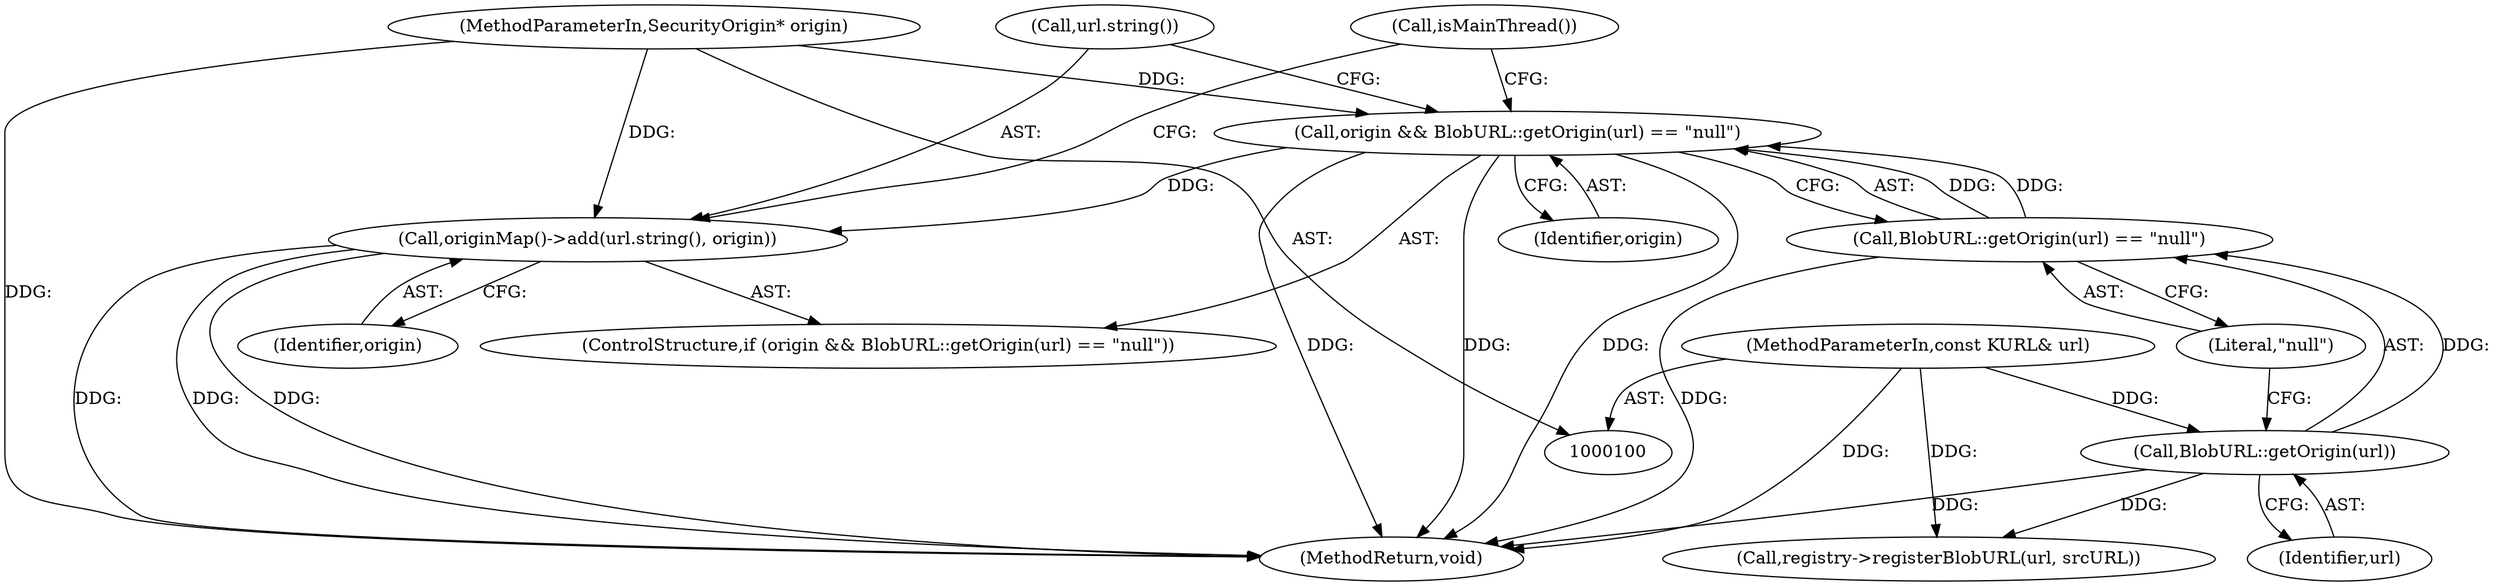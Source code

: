 digraph "0_Chrome_d0c31f0342cefc46a3b3d80359a9779d044d4c0d_10@pointer" {
"1000106" [label="(Call,origin && BlobURL::getOrigin(url) == \"null\")"];
"1000101" [label="(MethodParameterIn,SecurityOrigin* origin)"];
"1000108" [label="(Call,BlobURL::getOrigin(url) == \"null\")"];
"1000109" [label="(Call,BlobURL::getOrigin(url))"];
"1000102" [label="(MethodParameterIn,const KURL& url)"];
"1000112" [label="(Call,originMap()->add(url.string(), origin))"];
"1000108" [label="(Call,BlobURL::getOrigin(url) == \"null\")"];
"1000116" [label="(Call,isMainThread())"];
"1000105" [label="(ControlStructure,if (origin && BlobURL::getOrigin(url) == \"null\"))"];
"1000112" [label="(Call,originMap()->add(url.string(), origin))"];
"1000101" [label="(MethodParameterIn,SecurityOrigin* origin)"];
"1000114" [label="(Identifier,origin)"];
"1000111" [label="(Literal,\"null\")"];
"1000110" [label="(Identifier,url)"];
"1000124" [label="(Call,registry->registerBlobURL(url, srcURL))"];
"1000139" [label="(MethodReturn,void)"];
"1000109" [label="(Call,BlobURL::getOrigin(url))"];
"1000107" [label="(Identifier,origin)"];
"1000106" [label="(Call,origin && BlobURL::getOrigin(url) == \"null\")"];
"1000102" [label="(MethodParameterIn,const KURL& url)"];
"1000113" [label="(Call,url.string())"];
"1000106" -> "1000105"  [label="AST: "];
"1000106" -> "1000107"  [label="CFG: "];
"1000106" -> "1000108"  [label="CFG: "];
"1000107" -> "1000106"  [label="AST: "];
"1000108" -> "1000106"  [label="AST: "];
"1000113" -> "1000106"  [label="CFG: "];
"1000116" -> "1000106"  [label="CFG: "];
"1000106" -> "1000139"  [label="DDG: "];
"1000106" -> "1000139"  [label="DDG: "];
"1000106" -> "1000139"  [label="DDG: "];
"1000101" -> "1000106"  [label="DDG: "];
"1000108" -> "1000106"  [label="DDG: "];
"1000108" -> "1000106"  [label="DDG: "];
"1000106" -> "1000112"  [label="DDG: "];
"1000101" -> "1000100"  [label="AST: "];
"1000101" -> "1000139"  [label="DDG: "];
"1000101" -> "1000112"  [label="DDG: "];
"1000108" -> "1000111"  [label="CFG: "];
"1000109" -> "1000108"  [label="AST: "];
"1000111" -> "1000108"  [label="AST: "];
"1000108" -> "1000139"  [label="DDG: "];
"1000109" -> "1000108"  [label="DDG: "];
"1000109" -> "1000110"  [label="CFG: "];
"1000110" -> "1000109"  [label="AST: "];
"1000111" -> "1000109"  [label="CFG: "];
"1000109" -> "1000139"  [label="DDG: "];
"1000102" -> "1000109"  [label="DDG: "];
"1000109" -> "1000124"  [label="DDG: "];
"1000102" -> "1000100"  [label="AST: "];
"1000102" -> "1000139"  [label="DDG: "];
"1000102" -> "1000124"  [label="DDG: "];
"1000112" -> "1000105"  [label="AST: "];
"1000112" -> "1000114"  [label="CFG: "];
"1000113" -> "1000112"  [label="AST: "];
"1000114" -> "1000112"  [label="AST: "];
"1000116" -> "1000112"  [label="CFG: "];
"1000112" -> "1000139"  [label="DDG: "];
"1000112" -> "1000139"  [label="DDG: "];
"1000112" -> "1000139"  [label="DDG: "];
}
